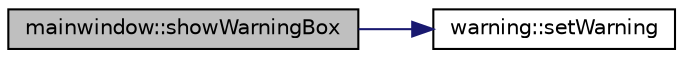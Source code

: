 digraph "mainwindow::showWarningBox"
{
  edge [fontname="Helvetica",fontsize="10",labelfontname="Helvetica",labelfontsize="10"];
  node [fontname="Helvetica",fontsize="10",shape=record];
  rankdir="LR";
  Node4 [label="mainwindow::showWarningBox",height=0.2,width=0.4,color="black", fillcolor="grey75", style="filled", fontcolor="black"];
  Node4 -> Node5 [color="midnightblue",fontsize="10",style="solid",fontname="Helvetica"];
  Node5 [label="warning::setWarning",height=0.2,width=0.4,color="black", fillcolor="white", style="filled",URL="$classwarning.html#a81dadd00d0568986c68b9a21793441ab"];
}

